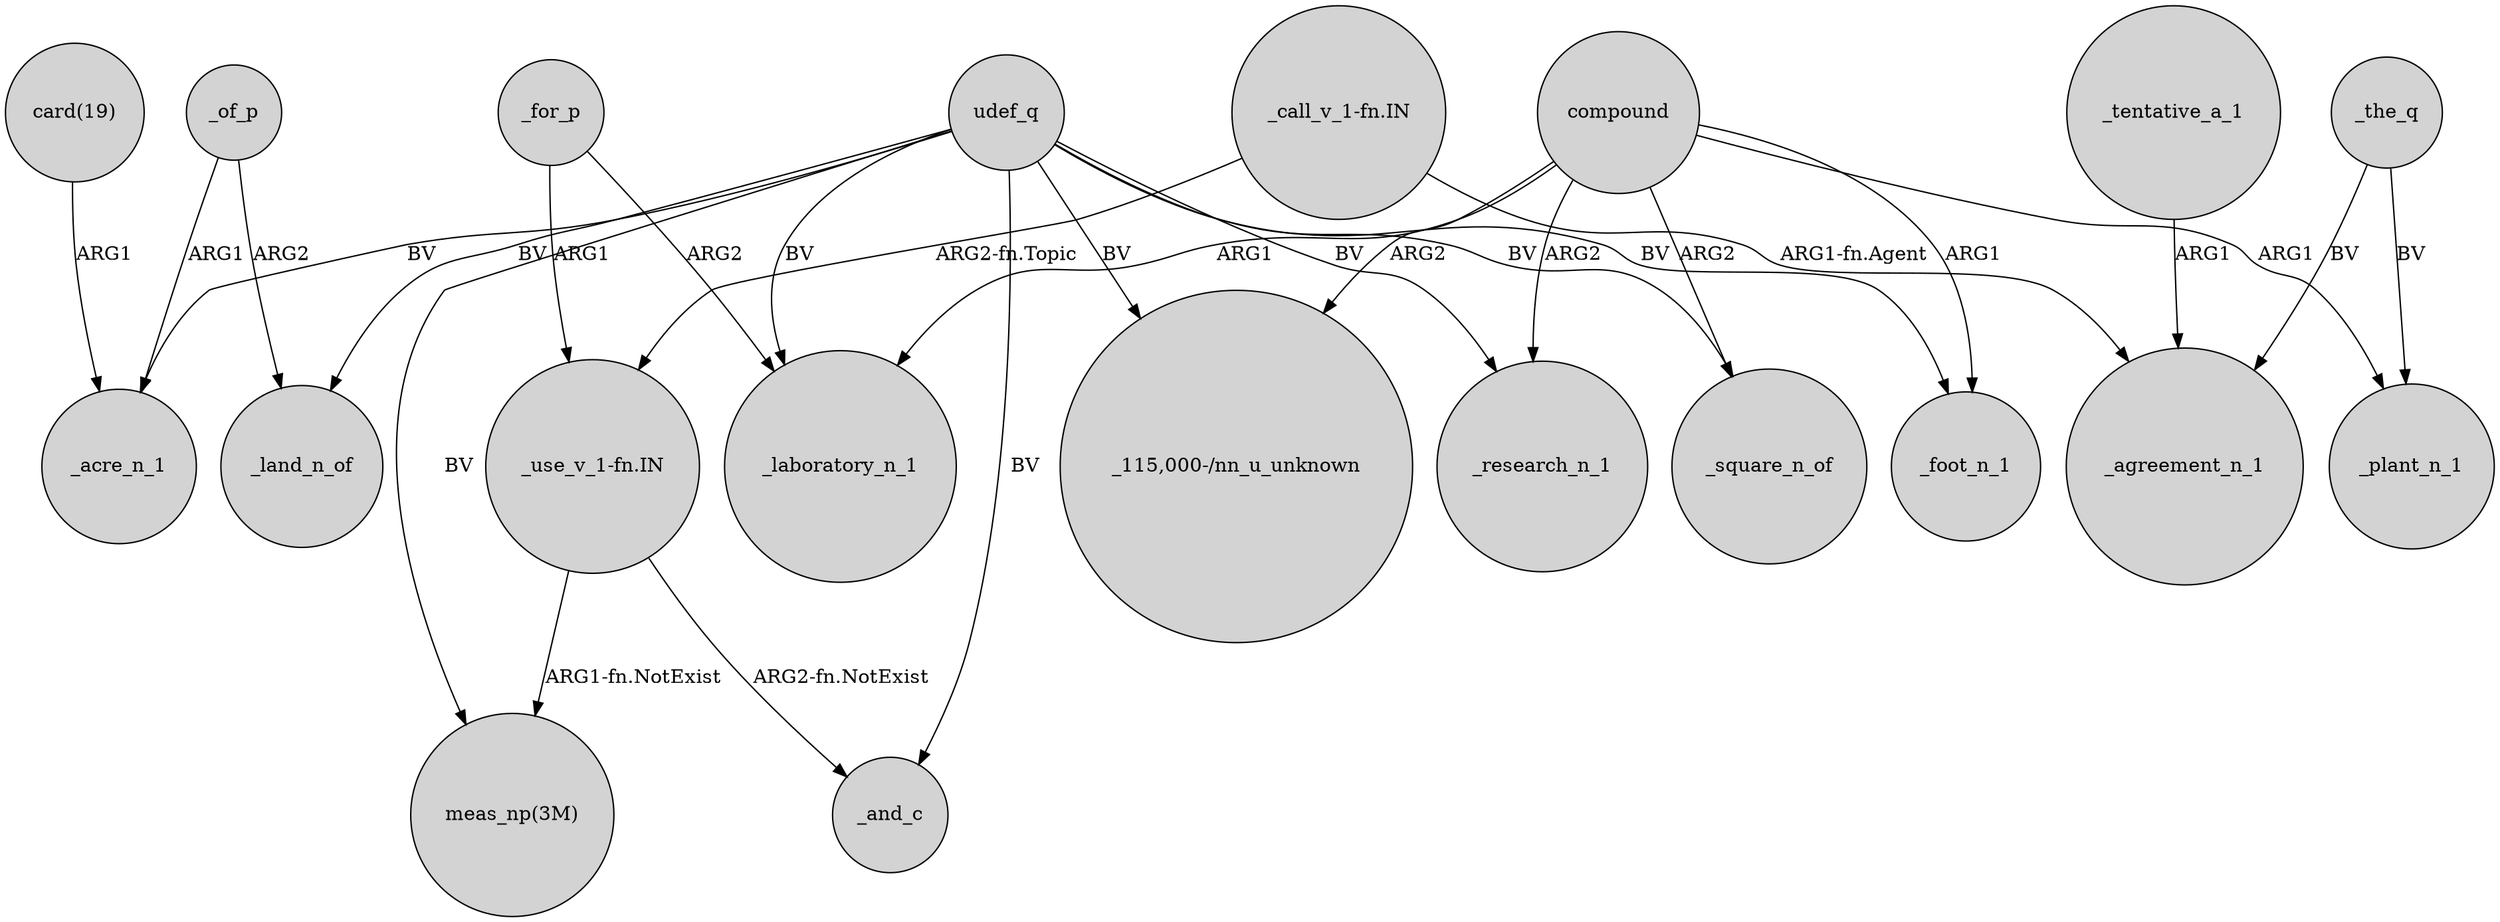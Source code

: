 digraph {
	node [shape=circle style=filled]
	compound -> "_115,000-/nn_u_unknown" [label=ARG2]
	_of_p -> _land_n_of [label=ARG2]
	_the_q -> _plant_n_1 [label=BV]
	_of_p -> _acre_n_1 [label=ARG1]
	udef_q -> _laboratory_n_1 [label=BV]
	udef_q -> _research_n_1 [label=BV]
	"_call_v_1-fn.IN" -> "_use_v_1-fn.IN" [label="ARG2-fn.Topic"]
	compound -> _plant_n_1 [label=ARG1]
	udef_q -> _land_n_of [label=BV]
	udef_q -> "meas_np(3M)" [label=BV]
	"_use_v_1-fn.IN" -> _and_c [label="ARG2-fn.NotExist"]
	udef_q -> _acre_n_1 [label=BV]
	compound -> _square_n_of [label=ARG2]
	udef_q -> _foot_n_1 [label=BV]
	_the_q -> _agreement_n_1 [label=BV]
	"_use_v_1-fn.IN" -> "meas_np(3M)" [label="ARG1-fn.NotExist"]
	"_call_v_1-fn.IN" -> _agreement_n_1 [label="ARG1-fn.Agent"]
	compound -> _laboratory_n_1 [label=ARG1]
	"card(19)" -> _acre_n_1 [label=ARG1]
	compound -> _foot_n_1 [label=ARG1]
	udef_q -> "_115,000-/nn_u_unknown" [label=BV]
	_for_p -> _laboratory_n_1 [label=ARG2]
	_for_p -> "_use_v_1-fn.IN" [label=ARG1]
	_tentative_a_1 -> _agreement_n_1 [label=ARG1]
	udef_q -> _square_n_of [label=BV]
	udef_q -> _and_c [label=BV]
	compound -> _research_n_1 [label=ARG2]
}
